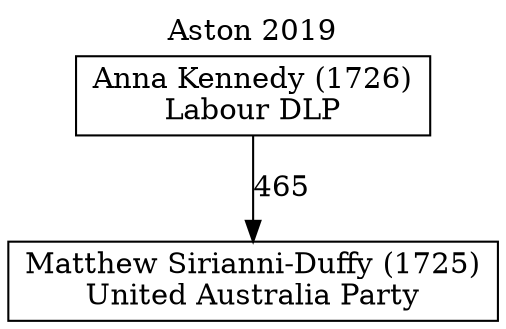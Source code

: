 // House preference flow
digraph "Matthew Sirianni-Duffy (1725)_Aston_2019" {
	graph [label="Aston 2019" labelloc=t mclimit=10]
	node [shape=box]
	"Matthew Sirianni-Duffy (1725)" [label="Matthew Sirianni-Duffy (1725)
United Australia Party"]
	"Anna Kennedy (1726)" [label="Anna Kennedy (1726)
Labour DLP"]
	"Anna Kennedy (1726)" -> "Matthew Sirianni-Duffy (1725)" [label=465]
}
